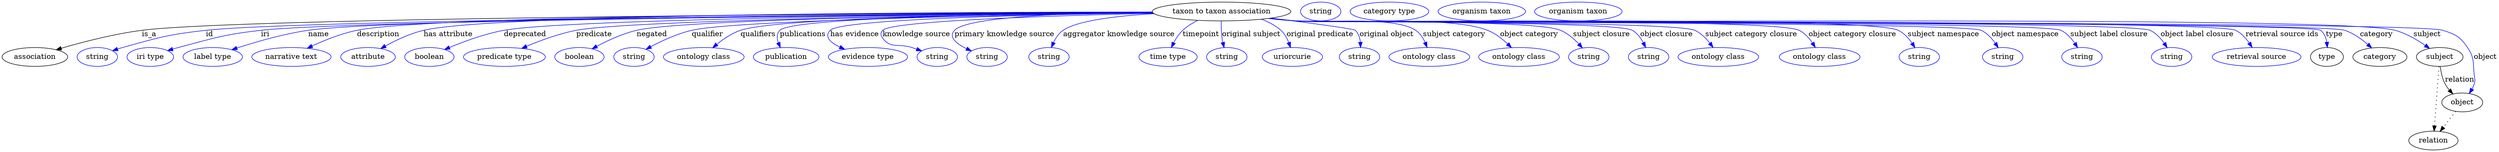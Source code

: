 digraph {
	graph [bb="0,0,4753.4,283"];
	node [label="\N"];
	"taxon to taxon association"	[height=0.5,
		label="taxon to taxon association",
		pos="2322.4,265",
		width=3.665];
	association	[height=0.5,
		pos="62.394,178",
		width=1.7332];
	"taxon to taxon association" -> association	[label=is_a,
		lp="279.39,221.5",
		pos="e,102.71,191.78 2190.9,263.48 1767.3,261.55 455.05,253.65 265.39,229 212.36,222.11 153.12,206.58 112.39,194.65"];
	id	[color=blue,
		height=0.5,
		label=string,
		pos="181.39,178",
		width=1.0652];
	"taxon to taxon association" -> id	[color=blue,
		label=id,
		lp="394.39,221.5",
		pos="e,210.38,189.97 2190.9,263.05 1784.5,259.93 565.03,248.98 387.39,229 316.11,220.98 298.47,215.35 229.39,196 226.29,195.13 223.09,\
194.16 219.89,193.14",
		style=solid];
	iri	[color=blue,
		height=0.5,
		label="iri type",
		pos="282.39,178",
		width=1.2277];
	"taxon to taxon association" -> iri	[color=blue,
		label=iri,
		lp="500.39,221.5",
		pos="e,315.32,190.14 2191.2,262.92 1800.2,259.49 659.39,247.98 492.39,229 421.55,220.95 404.32,214.25 335.39,196 332.02,195.11 328.55,\
194.13 325.07,193.11",
		style=solid];
	name	[color=blue,
		height=0.5,
		label="label type",
		pos="401.39,178",
		width=1.5707];
	"taxon to taxon association" -> name	[color=blue,
		label=name,
		lp="602.39,221.5",
		pos="e,437.57,191.87 2190.9,263.24 1812.9,260.8 739.59,251.93 582.39,229 535.51,222.16 483.52,206.97 447.34,195.12",
		style=solid];
	description	[color=blue,
		height=0.5,
		label="narrative text",
		pos="551.39,178",
		width=2.0943];
	"taxon to taxon association" -> description	[color=blue,
		label=description,
		lp="715.89,221.5",
		pos="e,581.26,194.62 2190.4,263.93 1825.7,263.35 821.7,259 675.39,229 645.79,222.93 614.22,210.1 590.34,198.95",
		style=solid];
	"has attribute"	[color=blue,
		height=0.5,
		label=attribute,
		pos="696.39,178",
		width=1.4443];
	"taxon to taxon association" -> "has attribute"	[color=blue,
		label="has attribute",
		lp="848.39,221.5",
		pos="e,720.34,194.01 2190.5,264.12 1845.7,264 934.29,260.64 801.39,229 775.85,222.92 749.15,210.11 729.07,198.98",
		style=solid];
	deprecated	[color=blue,
		height=0.5,
		label=boolean,
		pos="813.39,178",
		width=1.2999];
	"taxon to taxon association" -> deprecated	[color=blue,
		label=deprecated,
		lp="994.89,221.5",
		pos="e,842.36,192.32 2191,262.99 1872,260.2 1073.6,251.08 954.39,229 918.53,222.36 879.58,207.95 851.72,196.3",
		style=solid];
	predicate	[color=blue,
		height=0.5,
		label="predicate type",
		pos="956.39,178",
		width=2.1665];
	"taxon to taxon association" -> predicate	[color=blue,
		label=predicate,
		lp="1126.4,221.5",
		pos="e,989.07,194.43 2191.3,262.66 1896.4,259.31 1197.8,249.32 1092.4,229 1059.8,222.73 1024.7,209.66 998.37,198.45",
		style=solid];
	negated	[color=blue,
		height=0.5,
		label=boolean,
		pos="1099.4,178",
		width=1.2999];
	"taxon to taxon association" -> negated	[color=blue,
		label=negated,
		lp="1236.4,221.5",
		pos="e,1123.7,193.71 2191.3,262.83 1917.1,259.95 1300.7,251.09 1207.4,229 1181.1,222.77 1153.4,209.83 1132.7,198.67",
		style=solid];
	qualifier	[color=blue,
		height=0.5,
		label=string,
		pos="1202.4,178",
		width=1.0652];
	"taxon to taxon association" -> qualifier	[color=blue,
		label=qualifier,
		lp="1342.4,221.5",
		pos="e,1225.5,192.74 2191.9,262.32 1938.1,258.63 1395.7,248.55 1312.4,229 1284.8,222.53 1255.7,208.97 1234.4,197.61",
		style=solid];
	qualifiers	[color=blue,
		height=0.5,
		label="ontology class",
		pos="1335.4,178",
		width=2.1304];
	"taxon to taxon association" -> qualifiers	[color=blue,
		label=qualifiers,
		lp="1438.9,221.5",
		pos="e,1352.5,195.59 2190.8,263.15 1954.9,261.01 1477.6,253.66 1405.4,229 1388.8,223.34 1372.7,212.36 1360.2,202.14",
		style=solid];
	publications	[color=blue,
		height=0.5,
		label=publication,
		pos="1492.4,178",
		width=1.7332];
	"taxon to taxon association" -> publications	[color=blue,
		label=publications,
		lp="1524.4,221.5",
		pos="e,1481.4,195.88 2190.9,263.24 1960.2,261.27 1504.5,254.17 1480.4,229 1474.3,222.63 1474.7,213.73 1477.5,205.2",
		style=solid];
	"has evidence"	[color=blue,
		height=0.5,
		label="evidence type",
		pos="1648.4,178",
		width=2.0943];
	"taxon to taxon association" -> "has evidence"	[color=blue,
		label="has evidence",
		lp="1622.9,221.5",
		pos="e,1604.1,192.7 2191.5,262.49 1983.1,259.44 1597.2,250.85 1576.4,229 1564.6,216.67 1576.9,205.56 1594.5,196.96",
		style=solid];
	"knowledge source"	[color=blue,
		height=0.5,
		label=string,
		pos="1780.4,178",
		width=1.0652];
	"taxon to taxon association" -> "knowledge source"	[color=blue,
		label="knowledge source",
		lp="1740.9,221.5",
		pos="e,1751,189.57 2192.7,261.49 2009.1,257.29 1693.9,247.44 1676.4,229 1671.8,224.16 1672.5,219.39 1676.4,214 1691.8,192.87 1707.6,204.36 \
1732.4,196 1735.3,195.01 1738.3,193.98 1741.4,192.93",
		style=solid];
	"primary knowledge source"	[color=blue,
		height=0.5,
		label=string,
		pos="1875.4,178",
		width=1.0652];
	"taxon to taxon association" -> "primary knowledge source"	[color=blue,
		label="primary knowledge source",
		lp="1908.4,221.5",
		pos="e,1845.5,189.63 2190.4,264.06 2048.2,262.71 1838.7,256.07 1813.4,229 1801.1,215.82 1817.4,203.1 1836.4,193.79",
		style=solid];
	"aggregator knowledge source"	[color=blue,
		height=0.5,
		label=string,
		pos="1993.4,178",
		width=1.0652];
	"taxon to taxon association" -> "aggregator knowledge source"	[color=blue,
		label="aggregator knowledge source",
		lp="2126.9,221.5",
		pos="e,1998.1,196.21 2194,260.8 2125,256.83 2048.6,248.1 2020.4,229 2012.1,223.39 2006.2,214.39 2002,205.56",
		style=solid];
	timepoint	[color=blue,
		height=0.5,
		label="time type",
		pos="2220.4,178",
		width=1.5346];
	"taxon to taxon association" -> timepoint	[color=blue,
		label=timepoint,
		lp="2283.4,221.5",
		pos="e,2226.8,196.04 2277,247.93 2266.8,242.93 2256.6,236.66 2248.4,229 2241.3,222.39 2235.6,213.58 2231.2,205.19",
		style=solid];
	"original subject"	[color=blue,
		height=0.5,
		label=string,
		pos="2332.4,178",
		width=1.0652];
	"taxon to taxon association" -> "original subject"	[color=blue,
		label="original subject",
		lp="2379.4,221.5",
		pos="e,2327.2,195.93 2321.8,246.8 2321.6,237.12 2321.9,224.84 2323.4,214 2323.8,211.3 2324.3,208.5 2324.8,205.72",
		style=solid];
	"original predicate"	[color=blue,
		height=0.5,
		label=uriorcurie,
		pos="2457.4,178",
		width=1.5887];
	"taxon to taxon association" -> "original predicate"	[color=blue,
		label="original predicate",
		lp="2509.9,221.5",
		pos="e,2453.8,196 2398.6,250.25 2411.9,245.22 2424.9,238.36 2435.4,229 2442.3,222.83 2447.2,214.08 2450.5,205.62",
		style=solid];
	"original object"	[color=blue,
		height=0.5,
		label=string,
		pos="2585.4,178",
		width=1.0652];
	"taxon to taxon association" -> "original object"	[color=blue,
		label="original object",
		lp="2636.9,221.5",
		pos="e,2587.4,196.15 2416.5,252.38 2487.9,243.37 2574.4,231.92 2577.4,229 2583.4,223.12 2586,214.66 2587,206.36",
		style=solid];
	"subject category"	[color=blue,
		height=0.5,
		label="ontology class",
		pos="2718.4,178",
		width=2.1304];
	"taxon to taxon association" -> "subject category"	[color=blue,
		label="subject category",
		lp="2765.9,221.5",
		pos="e,2714.1,196.33 2415.6,252.21 2431.5,250.35 2447.9,248.54 2463.4,247 2514.2,241.94 2649.8,257.18 2692.4,229 2700.7,223.53 2706.5,\
214.55 2710.4,205.7",
		style=solid];
	"object category"	[color=blue,
		height=0.5,
		label="ontology class",
		pos="2889.4,178",
		width=2.1304];
	"taxon to taxon association" -> "object category"	[color=blue,
		label="object category",
		lp="2908.9,221.5",
		pos="e,2875,195.75 2414.1,251.99 2430.5,250.12 2447.4,248.35 2463.4,247 2544.5,240.12 2753.5,258.59 2829.4,229 2843.8,223.37 2857.3,212.8 \
2867.9,202.83",
		style=solid];
	"subject closure"	[color=blue,
		height=0.5,
		label=string,
		pos="3022.4,178",
		width=1.0652];
	"taxon to taxon association" -> "subject closure"	[color=blue,
		label="subject closure",
		lp="3046.9,221.5",
		pos="e,3010.2,195.31 2413.3,251.9 2429.9,250.01 2447.2,248.26 2463.4,247 2519.4,242.64 2916.5,250.41 2968.4,229 2981.8,223.46 2994,212.99 \
3003.3,203.06",
		style=solid];
	"object closure"	[color=blue,
		height=0.5,
		label=string,
		pos="3136.4,178",
		width=1.0652];
	"taxon to taxon association" -> "object closure"	[color=blue,
		label="object closure",
		lp="3170.4,221.5",
		pos="e,3130.7,196.1 2412.9,251.84 2429.7,249.94 2447,248.21 2463.4,247 2499,244.36 3074.5,246.79 3105.4,229 3114.6,223.71 3121.4,214.48 \
3126.3,205.37",
		style=solid];
	"subject category closure"	[color=blue,
		height=0.5,
		label="ontology class",
		pos="3269.4,178",
		width=2.1304];
	"taxon to taxon association" -> "subject category closure"	[color=blue,
		label="subject category closure",
		lp="3331.9,221.5",
		pos="e,3259.2,196.29 2412.5,251.82 2429.4,249.91 2446.9,248.19 2463.4,247 2505.6,243.97 3186,246.66 3224.4,229 3235.9,223.72 3245.7,213.96 \
3253.2,204.46",
		style=solid];
	"object category closure"	[color=blue,
		height=0.5,
		label="ontology class",
		pos="3462.4,178",
		width=2.1304];
	"taxon to taxon association" -> "object category closure"	[color=blue,
		label="object category closure",
		lp="3524.9,221.5",
		pos="e,3454.1,196.25 2412.2,251.8 2429.1,249.88 2446.8,248.15 2463.4,247 2516.6,243.3 3375.7,252.85 3423.4,229 3433.8,223.78 3442.3,214.3 \
3448.7,204.98",
		style=solid];
	"subject namespace"	[color=blue,
		height=0.5,
		label=string,
		pos="3652.4,178",
		width=1.0652];
	"taxon to taxon association" -> "subject namespace"	[color=blue,
		label="subject namespace",
		lp="3698.4,221.5",
		pos="e,3644.1,195.78 2412.1,251.76 2429.1,249.84 2446.8,248.13 2463.4,247 2527.1,242.67 3555.1,257.11 3612.4,229 3623.2,223.68 3632.1,\
213.86 3638.7,204.32",
		style=solid];
	"object namespace"	[color=blue,
		height=0.5,
		label=string,
		pos="3811.4,178",
		width=1.0652];
	"taxon to taxon association" -> "object namespace"	[color=blue,
		label="object namespace",
		lp="3854.4,221.5",
		pos="e,3802.8,195.8 2412.1,251.73 2429.1,249.82 2446.8,248.11 2463.4,247 2499.6,244.57 3737.7,244.76 3770.4,229 3781.4,223.7 3790.4,213.89 \
3797.2,204.35",
		style=solid];
	"subject label closure"	[color=blue,
		height=0.5,
		label=string,
		pos="3962.4,178",
		width=1.0652];
	"taxon to taxon association" -> "subject label closure"	[color=blue,
		label="subject label closure",
		lp="4014.4,221.5",
		pos="e,3954.1,195.79 2411.8,251.75 2428.9,249.83 2446.7,248.11 2463.4,247 2503.8,244.32 3886,246.78 3922.4,229 3933.3,223.7 3942.1,213.88 \
3948.7,204.34",
		style=solid];
	"object label closure"	[color=blue,
		height=0.5,
		label=string,
		pos="4133.4,178",
		width=1.0652];
	"taxon to taxon association" -> "object label closure"	[color=blue,
		label="object label closure",
		lp="4181.9,221.5",
		pos="e,4124.8,195.81 2411.8,251.74 2428.9,249.81 2446.7,248.1 2463.4,247 2508.6,244.04 4051.6,248.58 4092.4,229 4103.4,223.72 4112.4,\
213.91 4119.2,204.36",
		style=solid];
	"retrieval source ids"	[color=blue,
		height=0.5,
		label="retrieval source",
		pos="4295.4,178",
		width=2.347];
	"taxon to taxon association" -> "retrieval source ids"	[color=blue,
		label="retrieval source ids",
		lp="4343.9,221.5",
		pos="e,4286.8,196.3 2411.8,251.72 2428.9,249.8 2446.7,248.09 2463.4,247 2513.1,243.77 4210.6,250.79 4255.4,229 4266.1,223.78 4274.9,214.17 \
4281.4,204.76",
		style=solid];
	type	[height=0.5,
		pos="4429.4,178",
		width=0.86659];
	"taxon to taxon association" -> type	[color=blue,
		label=type,
		lp="4443.4,221.5",
		pos="e,4430.2,196.19 2411.8,251.71 2428.9,249.79 2446.7,248.08 2463.4,247 2490.5,245.25 4396.2,245.9 4417.4,229 4424.2,223.55 4427.6,\
214.93 4429.2,206.37",
		style=solid];
	category	[height=0.5,
		pos="4530.4,178",
		width=1.4263];
	"taxon to taxon association" -> category	[color=blue,
		label=category,
		lp="4523.9,221.5",
		pos="e,4514.8,195.26 2411.8,251.71 2428.9,249.79 2446.7,248.08 2463.4,247 2518.8,243.42 4410.7,246.74 4463.4,229 4479.6,223.54 4495.1,\
212.52 4507.1,202.2",
		style=solid];
	subject	[height=0.5,
		pos="4644.4,178",
		width=1.2277];
	"taxon to taxon association" -> subject	[color=blue,
		label=subject,
		lp="4620.4,221.5",
		pos="e,4625.1,194.33 2411.8,251.7 2428.9,249.78 2446.7,248.08 2463.4,247 2579.6,239.52 4447.2,260.08 4559.4,229 4580.1,223.26 4601,211.09 \
4616.9,200.21",
		style=solid];
	object	[height=0.5,
		pos="4687.4,91",
		width=1.0832];
	"taxon to taxon association" -> object	[color=blue,
		label=object,
		lp="4731.4,178",
		pos="e,4700.8,108.09 2411.8,251.7 2428.9,249.78 2446.7,248.07 2463.4,247 2524,243.11 4592.5,247.54 4650.4,229 4674.7,221.21 4683,217.1 \
4697.4,196 4711.3,175.59 4707.5,166.51 4710.4,142 4711.2,135.38 4712.3,133.39 4710.4,127 4709.4,123.55 4707.9,120.13 4706.1,116.85",
		style=solid];
	association_type	[color=blue,
		height=0.5,
		label=string,
		pos="2510.4,265",
		width=1.0652];
	association_category	[color=blue,
		height=0.5,
		label="category type",
		pos="2641.4,265",
		width=2.0762];
	subject -> object	[label=relation,
		lp="4682.4,134.5",
		pos="e,4669.5,107.23 4645.5,159.55 4646.7,149.57 4649.2,137.07 4654.4,127 4656.6,122.68 4659.5,118.52 4662.7,114.66"];
	relation	[height=0.5,
		pos="4632.4,18",
		width=1.2999];
	subject -> relation	[pos="e,4633.7,36.188 4643.1,159.79 4641,132.48 4637,78.994 4634.5,46.38",
		style=dotted];
	"taxon to taxon association_subject"	[color=blue,
		height=0.5,
		label="organism taxon",
		pos="2817.4,265",
		width=2.3109];
	object -> relation	[pos="e,4645.2,35.54 4674.9,73.889 4668,64.939 4659.2,53.617 4651.4,43.584",
		style=dotted];
	"taxon to taxon association_object"	[color=blue,
		height=0.5,
		label="organism taxon",
		pos="3001.4,265",
		width=2.3109];
}

